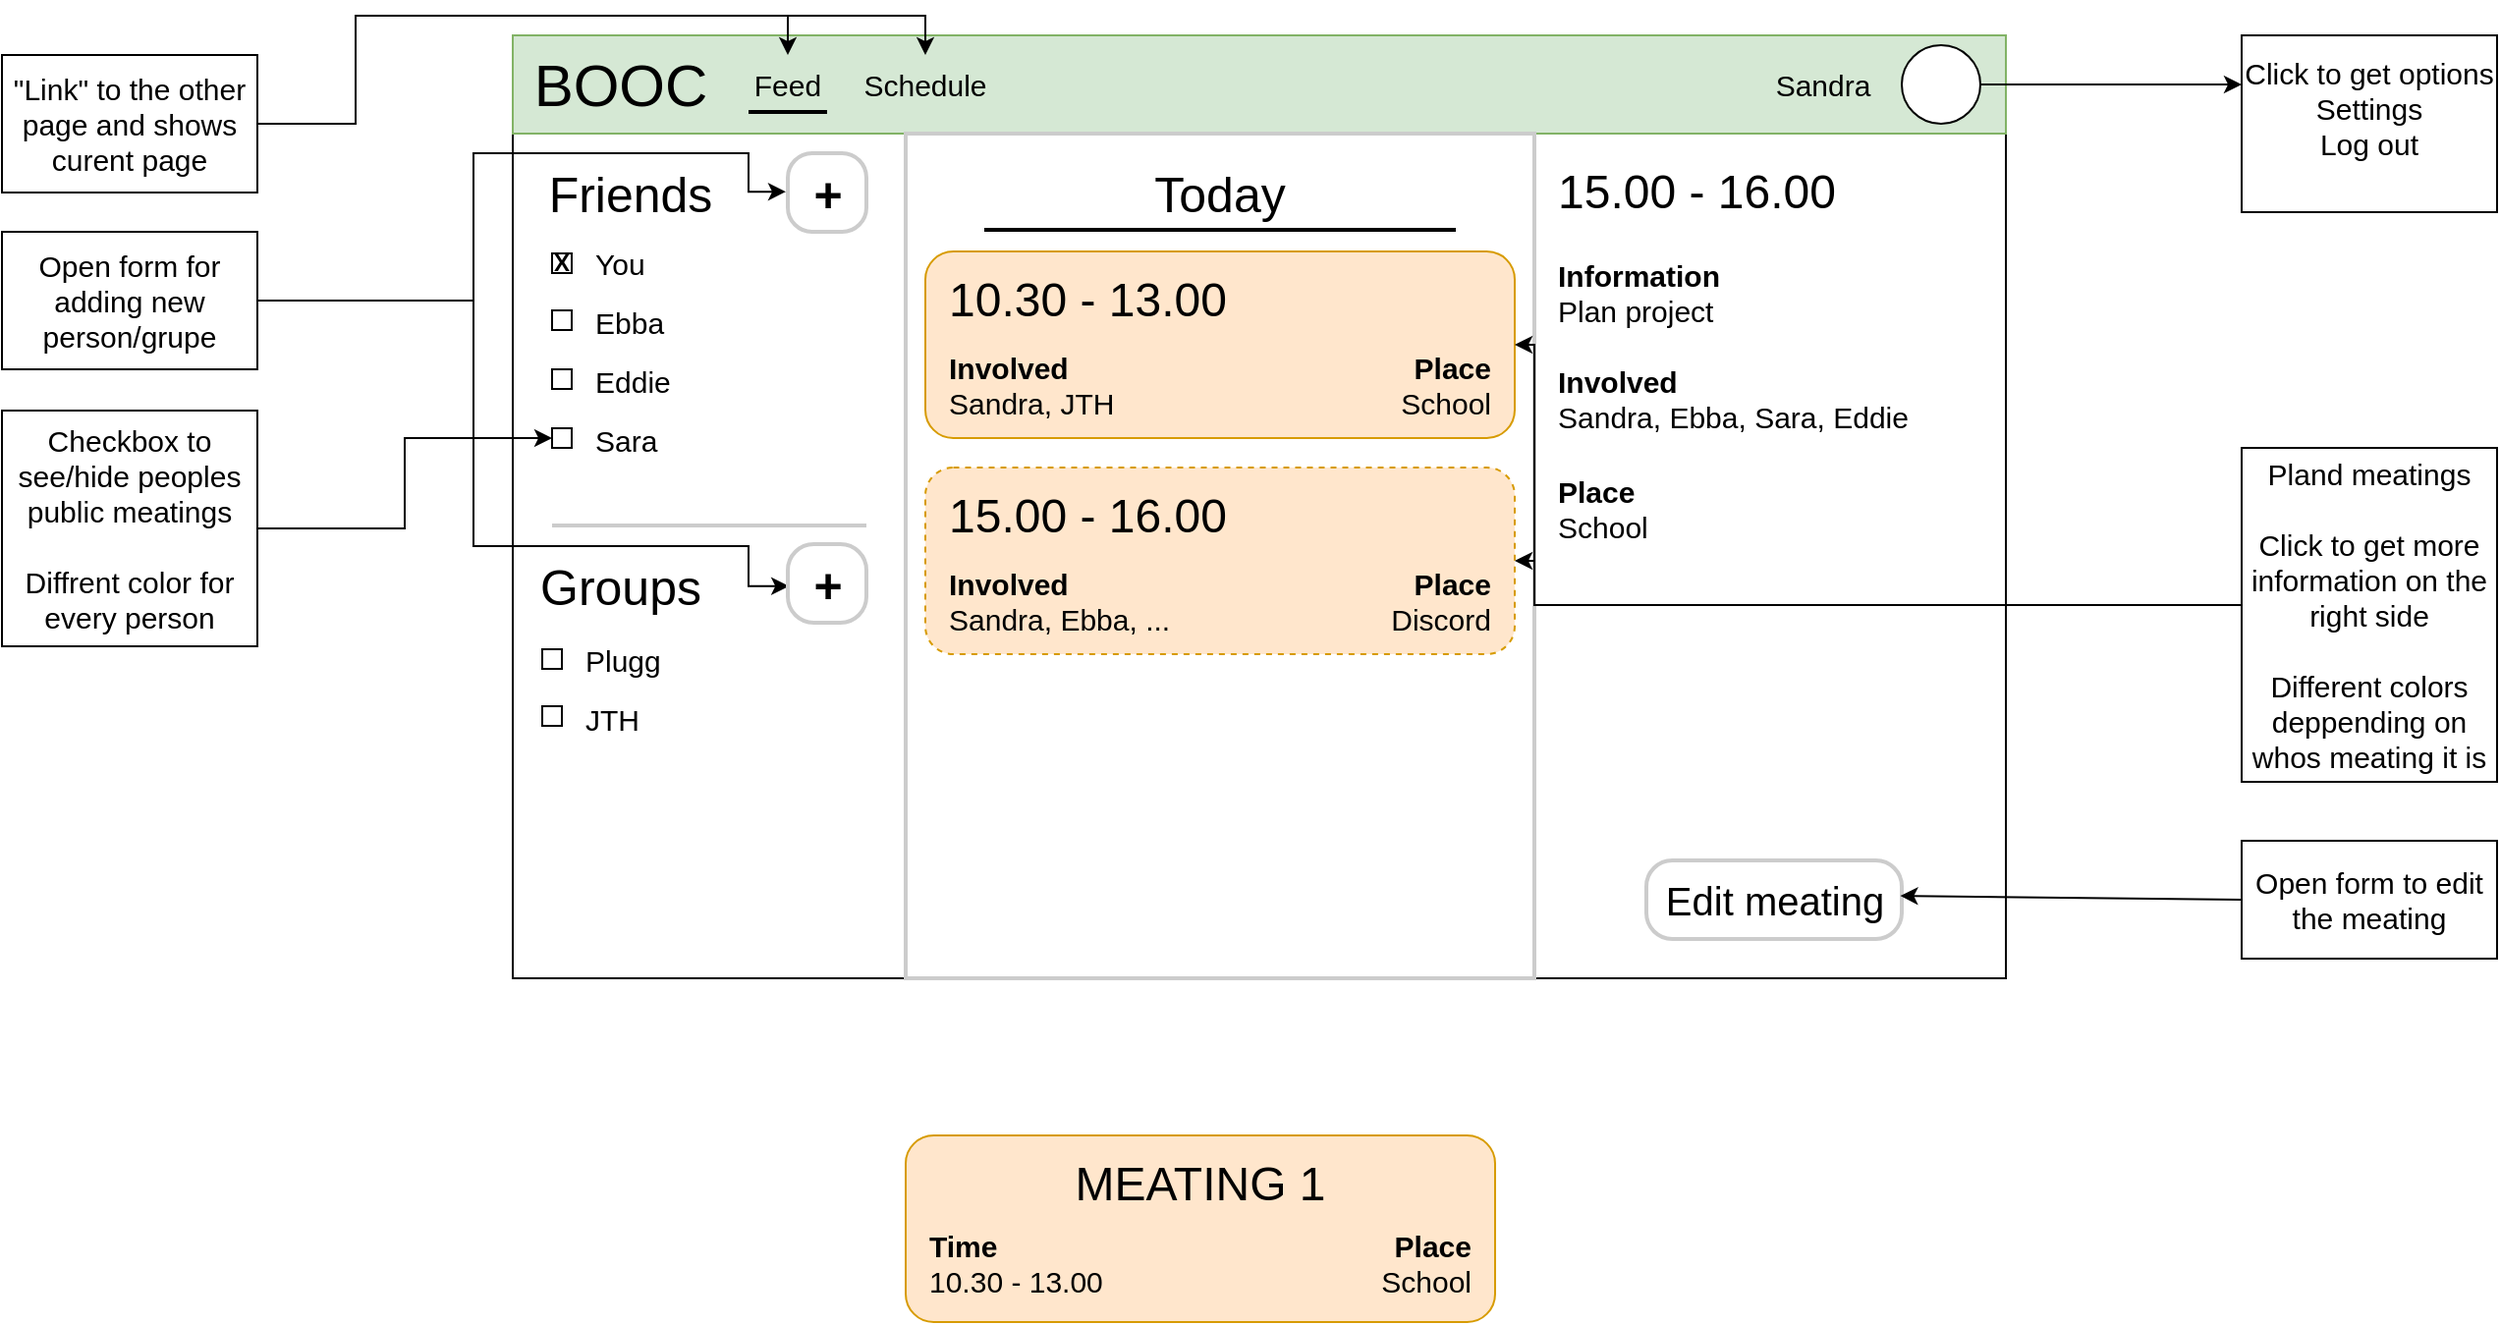 <mxfile version="24.7.11">
  <diagram name="Sida-1" id="1lwbLkgU95ddZzIzIt2_">
    <mxGraphModel dx="1877" dy="570" grid="1" gridSize="10" guides="1" tooltips="1" connect="1" arrows="1" fold="1" page="1" pageScale="1" pageWidth="827" pageHeight="1169" math="0" shadow="0">
      <root>
        <mxCell id="0" />
        <mxCell id="1" parent="0" />
        <mxCell id="y5cyx9ZigZ_AtYa1RCPQ-1" value="" style="rounded=0;whiteSpace=wrap;html=1;fillColor=default;" parent="1" vertex="1">
          <mxGeometry x="80" y="40" width="760" height="480" as="geometry" />
        </mxCell>
        <mxCell id="y5cyx9ZigZ_AtYa1RCPQ-2" value="" style="rounded=0;whiteSpace=wrap;html=1;fillColor=#d5e8d4;strokeColor=#82b366;" parent="1" vertex="1">
          <mxGeometry x="80" y="40" width="760" height="50" as="geometry" />
        </mxCell>
        <mxCell id="y5cyx9ZigZ_AtYa1RCPQ-3" value="&lt;font style=&quot;font-size: 30px;&quot;&gt;BOOC&lt;/font&gt;" style="text;html=1;align=center;verticalAlign=middle;whiteSpace=wrap;rounded=0;fontSize=25;" parent="1" vertex="1">
          <mxGeometry x="80" y="45" width="110" height="40" as="geometry" />
        </mxCell>
        <mxCell id="y5cyx9ZigZ_AtYa1RCPQ-7" value="" style="rounded=0;whiteSpace=wrap;html=1;fillColor=none;strokeColor=#CCCCCC;strokeWidth=2;" parent="1" vertex="1">
          <mxGeometry x="280" y="90" width="320" height="430" as="geometry" />
        </mxCell>
        <mxCell id="y5cyx9ZigZ_AtYa1RCPQ-5" value="" style="rounded=1;whiteSpace=wrap;html=1;fillColor=#ffe6cc;strokeColor=#d79b00;" parent="1" vertex="1">
          <mxGeometry x="280" y="600" width="300" height="95" as="geometry" />
        </mxCell>
        <mxCell id="y5cyx9ZigZ_AtYa1RCPQ-6" value="&lt;span style=&quot;font-size: 25px;&quot;&gt;Today&lt;/span&gt;" style="text;html=1;align=center;verticalAlign=middle;whiteSpace=wrap;rounded=0;strokeColor=none;" parent="1" vertex="1">
          <mxGeometry x="390" y="100" width="100" height="40" as="geometry" />
        </mxCell>
        <mxCell id="y5cyx9ZigZ_AtYa1RCPQ-9" value="" style="endArrow=none;html=1;rounded=0;fontSize=12;strokeWidth=2;" parent="1" edge="1">
          <mxGeometry width="50" height="50" relative="1" as="geometry">
            <mxPoint x="320" y="139" as="sourcePoint" />
            <mxPoint x="560" y="139" as="targetPoint" />
          </mxGeometry>
        </mxCell>
        <mxCell id="y5cyx9ZigZ_AtYa1RCPQ-14" value="&lt;h1&gt;&lt;span style=&quot;font-weight: normal;&quot;&gt;MEATING 1&lt;/span&gt;&lt;/h1&gt;" style="text;html=1;align=center;verticalAlign=middle;whiteSpace=wrap;rounded=0;" parent="1" vertex="1">
          <mxGeometry x="290" y="610" width="280" height="30" as="geometry" />
        </mxCell>
        <mxCell id="y5cyx9ZigZ_AtYa1RCPQ-15" value="&lt;font style=&quot;font-size: 15px;&quot;&gt;&lt;b&gt;Time&lt;/b&gt;&lt;/font&gt;&lt;div style=&quot;&quot;&gt;&lt;font style=&quot;font-size: 15px;&quot;&gt;10.30 - 13.00&lt;/font&gt;&lt;/div&gt;" style="text;html=1;align=left;verticalAlign=middle;whiteSpace=wrap;rounded=0;" parent="1" vertex="1">
          <mxGeometry x="290" y="650" width="100" height="30" as="geometry" />
        </mxCell>
        <mxCell id="y5cyx9ZigZ_AtYa1RCPQ-16" value="&lt;span style=&quot;font-size: 15px;&quot;&gt;&lt;b&gt;Place&lt;/b&gt;&lt;/span&gt;&lt;div&gt;&lt;span style=&quot;font-size: 15px;&quot;&gt;School&lt;/span&gt;&lt;/div&gt;" style="text;html=1;align=right;verticalAlign=middle;whiteSpace=wrap;rounded=0;" parent="1" vertex="1">
          <mxGeometry x="470" y="650" width="100" height="30" as="geometry" />
        </mxCell>
        <mxCell id="a4J921ttAQHJLjddsdcl-39" style="edgeStyle=orthogonalEdgeStyle;rounded=0;orthogonalLoop=1;jettySize=auto;html=1;exitX=1;exitY=0.5;exitDx=0;exitDy=0;" edge="1" parent="1" source="y5cyx9ZigZ_AtYa1RCPQ-20">
          <mxGeometry relative="1" as="geometry">
            <mxPoint x="960" y="65" as="targetPoint" />
          </mxGeometry>
        </mxCell>
        <mxCell id="y5cyx9ZigZ_AtYa1RCPQ-20" value="" style="ellipse;whiteSpace=wrap;html=1;aspect=fixed;" parent="1" vertex="1">
          <mxGeometry x="787" y="45" width="40" height="40" as="geometry" />
        </mxCell>
        <mxCell id="y5cyx9ZigZ_AtYa1RCPQ-21" value="Sandra" style="text;html=1;align=center;verticalAlign=middle;whiteSpace=wrap;rounded=0;fontSize=15;" parent="1" vertex="1">
          <mxGeometry x="717" y="50" width="60" height="30" as="geometry" />
        </mxCell>
        <mxCell id="a4J921ttAQHJLjddsdcl-36" style="edgeStyle=orthogonalEdgeStyle;rounded=0;orthogonalLoop=1;jettySize=auto;html=1;exitX=0.5;exitY=0;exitDx=0;exitDy=0;entryX=1;entryY=0.5;entryDx=0;entryDy=0;startArrow=classic;startFill=1;endArrow=none;endFill=0;" edge="1" parent="1" source="y5cyx9ZigZ_AtYa1RCPQ-22" target="a4J921ttAQHJLjddsdcl-35">
          <mxGeometry relative="1" as="geometry">
            <mxPoint x="20" y="90" as="targetPoint" />
            <Array as="points">
              <mxPoint x="220" y="30" />
              <mxPoint y="30" />
              <mxPoint y="85" />
            </Array>
          </mxGeometry>
        </mxCell>
        <mxCell id="y5cyx9ZigZ_AtYa1RCPQ-22" value="&lt;span&gt;Feed&lt;/span&gt;" style="text;html=1;align=center;verticalAlign=middle;whiteSpace=wrap;rounded=0;fontSize=15;fontStyle=0" parent="1" vertex="1">
          <mxGeometry x="190" y="50" width="60" height="30" as="geometry" />
        </mxCell>
        <mxCell id="a4J921ttAQHJLjddsdcl-34" style="edgeStyle=orthogonalEdgeStyle;rounded=0;orthogonalLoop=1;jettySize=auto;html=1;exitX=0.5;exitY=0;exitDx=0;exitDy=0;entryX=1;entryY=0.5;entryDx=0;entryDy=0;startArrow=classic;startFill=1;endArrow=none;endFill=0;" edge="1" parent="1" source="y5cyx9ZigZ_AtYa1RCPQ-23" target="a4J921ttAQHJLjddsdcl-35">
          <mxGeometry relative="1" as="geometry">
            <mxPoint x="-20" y="110" as="targetPoint" />
            <Array as="points">
              <mxPoint x="290" y="30" />
              <mxPoint y="30" />
              <mxPoint y="85" />
            </Array>
          </mxGeometry>
        </mxCell>
        <mxCell id="y5cyx9ZigZ_AtYa1RCPQ-23" value="Schedule" style="text;html=1;align=center;verticalAlign=middle;whiteSpace=wrap;rounded=0;fontSize=15;" parent="1" vertex="1">
          <mxGeometry x="260" y="50" width="60" height="30" as="geometry" />
        </mxCell>
        <mxCell id="y5cyx9ZigZ_AtYa1RCPQ-24" value="" style="endArrow=none;html=1;rounded=0;strokeWidth=2;" parent="1" edge="1">
          <mxGeometry width="50" height="50" relative="1" as="geometry">
            <mxPoint x="200" y="79" as="sourcePoint" />
            <mxPoint x="240" y="79" as="targetPoint" />
          </mxGeometry>
        </mxCell>
        <mxCell id="y5cyx9ZigZ_AtYa1RCPQ-27" value="" style="endArrow=none;html=1;rounded=0;fontSize=12;strokeWidth=2;fillColor=#f5f5f5;strokeColor=#CCCCCC;" parent="1" edge="1">
          <mxGeometry width="50" height="50" relative="1" as="geometry">
            <mxPoint x="100" y="289.5" as="sourcePoint" />
            <mxPoint x="260" y="289.5" as="targetPoint" />
          </mxGeometry>
        </mxCell>
        <mxCell id="y5cyx9ZigZ_AtYa1RCPQ-50" style="edgeStyle=orthogonalEdgeStyle;rounded=0;orthogonalLoop=1;jettySize=auto;html=1;entryX=-0.025;entryY=0.49;entryDx=0;entryDy=0;entryPerimeter=0;exitX=1;exitY=0.5;exitDx=0;exitDy=0;" parent="1" target="y5cyx9ZigZ_AtYa1RCPQ-48" edge="1" source="y5cyx9ZigZ_AtYa1RCPQ-53">
          <mxGeometry relative="1" as="geometry">
            <mxPoint y="140" as="targetPoint" />
            <mxPoint x="-50" y="100" as="sourcePoint" />
            <Array as="points">
              <mxPoint x="60" y="175" />
              <mxPoint x="60" y="100" />
              <mxPoint x="200" y="100" />
              <mxPoint x="200" y="120" />
            </Array>
          </mxGeometry>
        </mxCell>
        <mxCell id="y5cyx9ZigZ_AtYa1RCPQ-28" value="&lt;span style=&quot;font-size: 25px;&quot;&gt;Friends&lt;/span&gt;" style="text;html=1;align=center;verticalAlign=middle;whiteSpace=wrap;rounded=0;strokeColor=none;" parent="1" vertex="1">
          <mxGeometry x="90" y="100" width="100" height="40" as="geometry" />
        </mxCell>
        <mxCell id="y5cyx9ZigZ_AtYa1RCPQ-29" value="&lt;span style=&quot;font-size: 25px;&quot;&gt;Groups&lt;/span&gt;" style="text;html=1;align=center;verticalAlign=middle;whiteSpace=wrap;rounded=0;strokeColor=none;" parent="1" vertex="1">
          <mxGeometry x="85" y="300" width="100" height="40" as="geometry" />
        </mxCell>
        <mxCell id="y5cyx9ZigZ_AtYa1RCPQ-54" style="edgeStyle=orthogonalEdgeStyle;rounded=0;orthogonalLoop=1;jettySize=auto;html=1;endArrow=none;endFill=0;startArrow=classic;startFill=1;entryX=1;entryY=0.5;entryDx=0;entryDy=0;exitX=0;exitY=0.5;exitDx=0;exitDy=0;" parent="1" source="y5cyx9ZigZ_AtYa1RCPQ-56" target="y5cyx9ZigZ_AtYa1RCPQ-55" edge="1">
          <mxGeometry relative="1" as="geometry">
            <mxPoint x="-50" y="180" as="targetPoint" />
            <Array as="points">
              <mxPoint x="25" y="245" />
              <mxPoint x="25" y="291" />
            </Array>
          </mxGeometry>
        </mxCell>
        <mxCell id="y5cyx9ZigZ_AtYa1RCPQ-31" value="&lt;b&gt;X&lt;/b&gt;" style="rounded=0;whiteSpace=wrap;html=1;" parent="1" vertex="1">
          <mxGeometry x="100" y="151" width="10" height="10" as="geometry" />
        </mxCell>
        <mxCell id="y5cyx9ZigZ_AtYa1RCPQ-34" value="" style="rounded=0;whiteSpace=wrap;html=1;" parent="1" vertex="1">
          <mxGeometry x="100" y="180" width="10" height="10" as="geometry" />
        </mxCell>
        <mxCell id="y5cyx9ZigZ_AtYa1RCPQ-35" value="" style="rounded=0;whiteSpace=wrap;html=1;" parent="1" vertex="1">
          <mxGeometry x="100" y="210" width="10" height="10" as="geometry" />
        </mxCell>
        <mxCell id="y5cyx9ZigZ_AtYa1RCPQ-36" value="&lt;font style=&quot;font-size: 15px;&quot;&gt;You&lt;/font&gt;" style="text;html=1;align=left;verticalAlign=middle;whiteSpace=wrap;rounded=0;" parent="1" vertex="1">
          <mxGeometry x="120" y="141" width="60" height="30" as="geometry" />
        </mxCell>
        <mxCell id="y5cyx9ZigZ_AtYa1RCPQ-37" value="&lt;font style=&quot;font-size: 15px;&quot;&gt;Ebba&lt;/font&gt;" style="text;html=1;align=left;verticalAlign=middle;whiteSpace=wrap;rounded=0;" parent="1" vertex="1">
          <mxGeometry x="120" y="171" width="60" height="30" as="geometry" />
        </mxCell>
        <mxCell id="y5cyx9ZigZ_AtYa1RCPQ-38" value="&lt;font style=&quot;font-size: 15px;&quot;&gt;Eddie&lt;/font&gt;" style="text;html=1;align=left;verticalAlign=middle;whiteSpace=wrap;rounded=0;" parent="1" vertex="1">
          <mxGeometry x="120" y="201" width="60" height="30" as="geometry" />
        </mxCell>
        <mxCell id="y5cyx9ZigZ_AtYa1RCPQ-39" value="" style="rounded=0;whiteSpace=wrap;html=1;" parent="1" vertex="1">
          <mxGeometry x="95" y="352.5" width="10" height="10" as="geometry" />
        </mxCell>
        <mxCell id="y5cyx9ZigZ_AtYa1RCPQ-40" value="" style="rounded=0;whiteSpace=wrap;html=1;" parent="1" vertex="1">
          <mxGeometry x="95" y="381.5" width="10" height="10" as="geometry" />
        </mxCell>
        <mxCell id="y5cyx9ZigZ_AtYa1RCPQ-42" value="&lt;font style=&quot;font-size: 15px;&quot;&gt;Plugg&lt;/font&gt;" style="text;html=1;align=left;verticalAlign=middle;whiteSpace=wrap;rounded=0;" parent="1" vertex="1">
          <mxGeometry x="115" y="342.5" width="60" height="30" as="geometry" />
        </mxCell>
        <mxCell id="y5cyx9ZigZ_AtYa1RCPQ-43" value="&lt;span style=&quot;font-size: 15px;&quot;&gt;JTH&lt;/span&gt;" style="text;html=1;align=left;verticalAlign=middle;whiteSpace=wrap;rounded=0;" parent="1" vertex="1">
          <mxGeometry x="115" y="372.5" width="60" height="30" as="geometry" />
        </mxCell>
        <mxCell id="y5cyx9ZigZ_AtYa1RCPQ-48" value="&lt;font style=&quot;font-size: 25px;&quot;&gt;&lt;b&gt;+&lt;/b&gt;&lt;/font&gt;" style="text;html=1;align=center;verticalAlign=middle;resizable=0;points=[];autosize=1;strokeColor=#CCCCCC;fillColor=none;rounded=1;strokeWidth=2;arcSize=31;" parent="1" vertex="1">
          <mxGeometry x="220" y="100" width="40" height="40" as="geometry" />
        </mxCell>
        <mxCell id="y5cyx9ZigZ_AtYa1RCPQ-52" value="" style="edgeStyle=orthogonalEdgeStyle;rounded=0;orthogonalLoop=1;jettySize=auto;html=1;exitX=0.015;exitY=0.535;exitDx=0;exitDy=0;exitPerimeter=0;startArrow=classic;startFill=1;endArrow=none;endFill=0;entryX=1;entryY=0.5;entryDx=0;entryDy=0;" parent="1" source="y5cyx9ZigZ_AtYa1RCPQ-49" edge="1" target="y5cyx9ZigZ_AtYa1RCPQ-53">
          <mxGeometry relative="1" as="geometry">
            <mxPoint x="-50" y="100" as="targetPoint" />
            <Array as="points">
              <mxPoint x="200" y="320" />
              <mxPoint x="200" y="300" />
              <mxPoint x="60" y="300" />
              <mxPoint x="60" y="175" />
            </Array>
          </mxGeometry>
        </mxCell>
        <mxCell id="y5cyx9ZigZ_AtYa1RCPQ-49" value="&lt;font style=&quot;font-size: 25px;&quot;&gt;&lt;b&gt;+&lt;/b&gt;&lt;/font&gt;" style="text;html=1;align=center;verticalAlign=middle;resizable=0;points=[];autosize=1;strokeColor=#CCCCCC;fillColor=none;rounded=1;arcSize=33;strokeWidth=2;" parent="1" vertex="1">
          <mxGeometry x="220" y="299" width="40" height="40" as="geometry" />
        </mxCell>
        <mxCell id="y5cyx9ZigZ_AtYa1RCPQ-53" value="&lt;font style=&quot;font-size: 15px;&quot;&gt;Open form for adding new person/grupe&lt;/font&gt;" style="rounded=0;whiteSpace=wrap;html=1;align=center;" parent="1" vertex="1">
          <mxGeometry x="-180" y="140" width="130" height="70" as="geometry" />
        </mxCell>
        <mxCell id="y5cyx9ZigZ_AtYa1RCPQ-55" value="&lt;font style=&quot;font-size: 15px;&quot;&gt;Checkbox to see/hide peoples public meatings&lt;/font&gt;&lt;div&gt;&lt;font style=&quot;font-size: 15px;&quot;&gt;&lt;br&gt;&lt;/font&gt;&lt;/div&gt;&lt;div&gt;&lt;span style=&quot;font-size: 15px;&quot;&gt;Diffrent color for every person&lt;/span&gt;&lt;/div&gt;" style="rounded=0;whiteSpace=wrap;html=1;align=center;" parent="1" vertex="1">
          <mxGeometry x="-180" y="231" width="130" height="120" as="geometry" />
        </mxCell>
        <mxCell id="y5cyx9ZigZ_AtYa1RCPQ-56" value="" style="rounded=0;whiteSpace=wrap;html=1;" parent="1" vertex="1">
          <mxGeometry x="100" y="240" width="10" height="10" as="geometry" />
        </mxCell>
        <mxCell id="y5cyx9ZigZ_AtYa1RCPQ-57" value="&lt;font style=&quot;font-size: 15px;&quot;&gt;Sara&lt;/font&gt;" style="text;html=1;align=left;verticalAlign=middle;whiteSpace=wrap;rounded=0;" parent="1" vertex="1">
          <mxGeometry x="120" y="231" width="60" height="30" as="geometry" />
        </mxCell>
        <mxCell id="a4J921ttAQHJLjddsdcl-13" value="" style="group;shadow=0;" vertex="1" connectable="0" parent="1">
          <mxGeometry x="290" y="260" width="300" height="95" as="geometry" />
        </mxCell>
        <mxCell id="a4J921ttAQHJLjddsdcl-9" value="" style="rounded=1;whiteSpace=wrap;html=1;fillColor=#ffe6cc;strokeColor=#d79b00;dashed=1;shadow=0;strokeWidth=1;" vertex="1" parent="a4J921ttAQHJLjddsdcl-13">
          <mxGeometry width="300" height="95" as="geometry" />
        </mxCell>
        <mxCell id="a4J921ttAQHJLjddsdcl-10" value="&lt;h1&gt;&lt;span style=&quot;font-weight: normal;&quot;&gt;15.00 - 16.00&lt;/span&gt;&lt;/h1&gt;" style="text;html=1;align=left;verticalAlign=middle;whiteSpace=wrap;rounded=0;" vertex="1" parent="a4J921ttAQHJLjddsdcl-13">
          <mxGeometry x="10" y="10" width="280" height="30" as="geometry" />
        </mxCell>
        <mxCell id="a4J921ttAQHJLjddsdcl-11" value="&lt;span style=&quot;font-size: 15px;&quot;&gt;&lt;b&gt;Involved&lt;/b&gt;&lt;/span&gt;&lt;div&gt;&lt;span style=&quot;font-size: 15px;&quot;&gt;Sandra, Ebba, ...&lt;/span&gt;&lt;/div&gt;" style="text;html=1;align=left;verticalAlign=middle;whiteSpace=wrap;rounded=0;" vertex="1" parent="a4J921ttAQHJLjddsdcl-13">
          <mxGeometry x="10" y="52.5" width="120" height="30" as="geometry" />
        </mxCell>
        <mxCell id="a4J921ttAQHJLjddsdcl-12" value="&lt;span style=&quot;font-size: 15px;&quot;&gt;&lt;b&gt;Place&lt;/b&gt;&lt;/span&gt;&lt;div&gt;&lt;span style=&quot;font-size: 15px;&quot;&gt;Discord&lt;/span&gt;&lt;/div&gt;" style="text;html=1;align=right;verticalAlign=middle;whiteSpace=wrap;rounded=0;" vertex="1" parent="a4J921ttAQHJLjddsdcl-13">
          <mxGeometry x="190" y="52.5" width="100" height="30" as="geometry" />
        </mxCell>
        <mxCell id="a4J921ttAQHJLjddsdcl-14" value="" style="group" vertex="1" connectable="0" parent="1">
          <mxGeometry x="290" y="150" width="300" height="95" as="geometry" />
        </mxCell>
        <mxCell id="a4J921ttAQHJLjddsdcl-15" value="" style="rounded=1;whiteSpace=wrap;html=1;fillColor=#ffe6cc;strokeColor=#d79b00;" vertex="1" parent="a4J921ttAQHJLjddsdcl-14">
          <mxGeometry width="300" height="95" as="geometry" />
        </mxCell>
        <mxCell id="a4J921ttAQHJLjddsdcl-16" value="&lt;h1&gt;&lt;span style=&quot;font-weight: normal;&quot;&gt;10.30 - 13.00&lt;/span&gt;&lt;/h1&gt;" style="text;html=1;align=left;verticalAlign=middle;whiteSpace=wrap;rounded=0;" vertex="1" parent="a4J921ttAQHJLjddsdcl-14">
          <mxGeometry x="10" y="10" width="280" height="30" as="geometry" />
        </mxCell>
        <mxCell id="a4J921ttAQHJLjddsdcl-17" value="&lt;span style=&quot;font-size: 15px;&quot;&gt;&lt;b&gt;Involved&lt;/b&gt;&lt;/span&gt;&lt;div&gt;&lt;span style=&quot;font-size: 15px;&quot;&gt;Sandra, JTH&lt;/span&gt;&lt;/div&gt;" style="text;html=1;align=left;verticalAlign=middle;whiteSpace=wrap;rounded=0;" vertex="1" parent="a4J921ttAQHJLjddsdcl-14">
          <mxGeometry x="10" y="52.5" width="120" height="30" as="geometry" />
        </mxCell>
        <mxCell id="a4J921ttAQHJLjddsdcl-18" value="&lt;span style=&quot;font-size: 15px;&quot;&gt;&lt;b&gt;Place&lt;/b&gt;&lt;/span&gt;&lt;div&gt;&lt;span style=&quot;font-size: 15px;&quot;&gt;School&lt;/span&gt;&lt;/div&gt;" style="text;html=1;align=right;verticalAlign=middle;whiteSpace=wrap;rounded=0;" vertex="1" parent="a4J921ttAQHJLjddsdcl-14">
          <mxGeometry x="190" y="52.5" width="100" height="30" as="geometry" />
        </mxCell>
        <mxCell id="a4J921ttAQHJLjddsdcl-20" value="&lt;h1&gt;&lt;span style=&quot;font-weight: normal;&quot;&gt;15.00 - 16.00&lt;/span&gt;&lt;/h1&gt;" style="text;html=1;align=left;verticalAlign=middle;whiteSpace=wrap;rounded=0;" vertex="1" parent="1">
          <mxGeometry x="610" y="105" width="210" height="30" as="geometry" />
        </mxCell>
        <mxCell id="a4J921ttAQHJLjddsdcl-21" value="&lt;span style=&quot;font-size: 15px;&quot;&gt;&lt;b&gt;Information&lt;/b&gt;&lt;/span&gt;&lt;div&gt;&lt;span style=&quot;font-size: 15px;&quot;&gt;Plan project&lt;/span&gt;&lt;/div&gt;" style="text;html=1;align=left;verticalAlign=middle;whiteSpace=wrap;rounded=0;" vertex="1" parent="1">
          <mxGeometry x="610" y="141" width="120" height="59" as="geometry" />
        </mxCell>
        <mxCell id="a4J921ttAQHJLjddsdcl-22" value="&lt;span style=&quot;font-size: 15px;&quot;&gt;&lt;b&gt;Involved&lt;/b&gt;&lt;/span&gt;&lt;div&gt;&lt;span style=&quot;font-size: 15px;&quot;&gt;Sandra, Ebba, Sara, Eddie&lt;/span&gt;&lt;/div&gt;" style="text;html=1;align=left;verticalAlign=middle;whiteSpace=wrap;rounded=0;" vertex="1" parent="1">
          <mxGeometry x="610" y="210" width="190" height="30" as="geometry" />
        </mxCell>
        <mxCell id="a4J921ttAQHJLjddsdcl-23" value="&lt;span style=&quot;font-size: 15px;&quot;&gt;&lt;b&gt;Place&lt;/b&gt;&lt;/span&gt;&lt;div&gt;&lt;span style=&quot;font-size: 15px;&quot;&gt;School&lt;/span&gt;&lt;/div&gt;" style="text;html=1;align=left;verticalAlign=middle;whiteSpace=wrap;rounded=0;" vertex="1" parent="1">
          <mxGeometry x="610" y="261" width="100" height="39" as="geometry" />
        </mxCell>
        <mxCell id="a4J921ttAQHJLjddsdcl-24" value="&lt;font size=&quot;1&quot; style=&quot;&quot;&gt;&lt;span style=&quot;font-size: 20px;&quot;&gt;Edit meating&lt;/span&gt;&lt;/font&gt;" style="text;html=1;align=center;verticalAlign=middle;resizable=0;points=[];autosize=1;strokeColor=#CCCCCC;fillColor=none;rounded=1;arcSize=33;strokeWidth=2;" vertex="1" parent="1">
          <mxGeometry x="657" y="460" width="130" height="40" as="geometry" />
        </mxCell>
        <mxCell id="a4J921ttAQHJLjddsdcl-28" value="&lt;span style=&quot;font-size: 15px;&quot;&gt;Pland meatings&lt;/span&gt;&lt;div&gt;&lt;span style=&quot;font-size: 15px;&quot;&gt;&lt;br&gt;&lt;/span&gt;&lt;/div&gt;&lt;div&gt;&lt;span style=&quot;font-size: 15px;&quot;&gt;Click to get more information on the right side&lt;/span&gt;&lt;/div&gt;&lt;div&gt;&lt;span style=&quot;font-size: 15px;&quot;&gt;&lt;br&gt;&lt;/span&gt;&lt;/div&gt;&lt;div&gt;&lt;span style=&quot;font-size: 15px;&quot;&gt;Different colors deppending on whos meating it is&lt;/span&gt;&lt;/div&gt;" style="rounded=0;whiteSpace=wrap;html=1;align=center;" vertex="1" parent="1">
          <mxGeometry x="960" y="250" width="130" height="170" as="geometry" />
        </mxCell>
        <mxCell id="a4J921ttAQHJLjddsdcl-29" value="" style="endArrow=none;html=1;rounded=0;exitX=0.994;exitY=0.45;exitDx=0;exitDy=0;exitPerimeter=0;startArrow=classic;startFill=1;endFill=0;" edge="1" parent="1" source="a4J921ttAQHJLjddsdcl-24">
          <mxGeometry width="50" height="50" relative="1" as="geometry">
            <mxPoint x="890" y="480" as="sourcePoint" />
            <mxPoint x="960" y="480" as="targetPoint" />
          </mxGeometry>
        </mxCell>
        <mxCell id="a4J921ttAQHJLjddsdcl-30" value="&lt;span style=&quot;font-size: 15px;&quot;&gt;Open form to edit the meating&lt;/span&gt;" style="rounded=0;whiteSpace=wrap;html=1;align=center;" vertex="1" parent="1">
          <mxGeometry x="960" y="450" width="130" height="60" as="geometry" />
        </mxCell>
        <mxCell id="a4J921ttAQHJLjddsdcl-35" value="&lt;span style=&quot;font-size: 15px;&quot;&gt;&quot;Link&quot; to the other page and shows curent page&lt;/span&gt;" style="rounded=0;whiteSpace=wrap;html=1;align=center;" vertex="1" parent="1">
          <mxGeometry x="-180" y="50" width="130" height="70" as="geometry" />
        </mxCell>
        <mxCell id="a4J921ttAQHJLjddsdcl-25" style="edgeStyle=orthogonalEdgeStyle;rounded=0;orthogonalLoop=1;jettySize=auto;html=1;exitX=1;exitY=0.5;exitDx=0;exitDy=0;startArrow=classic;startFill=1;endArrow=none;endFill=0;entryX=0;entryY=0.5;entryDx=0;entryDy=0;" edge="1" parent="1" source="a4J921ttAQHJLjddsdcl-15" target="a4J921ttAQHJLjddsdcl-28">
          <mxGeometry relative="1" as="geometry">
            <mxPoint x="960" y="160" as="targetPoint" />
            <Array as="points">
              <mxPoint x="600" y="198" />
              <mxPoint x="600" y="330" />
              <mxPoint x="960" y="330" />
            </Array>
          </mxGeometry>
        </mxCell>
        <mxCell id="a4J921ttAQHJLjddsdcl-26" style="edgeStyle=orthogonalEdgeStyle;rounded=0;orthogonalLoop=1;jettySize=auto;html=1;exitX=1;exitY=0.5;exitDx=0;exitDy=0;startArrow=classic;startFill=1;endArrow=none;endFill=0;entryX=0;entryY=0.5;entryDx=0;entryDy=0;" edge="1" parent="1" source="a4J921ttAQHJLjddsdcl-9" target="a4J921ttAQHJLjddsdcl-28">
          <mxGeometry relative="1" as="geometry">
            <mxPoint x="960" y="160" as="targetPoint" />
            <Array as="points">
              <mxPoint x="600" y="308" />
              <mxPoint x="600" y="330" />
              <mxPoint x="960" y="330" />
            </Array>
          </mxGeometry>
        </mxCell>
        <mxCell id="a4J921ttAQHJLjddsdcl-40" value="&lt;span style=&quot;font-size: 15px;&quot;&gt;Click to get options&lt;/span&gt;&lt;div&gt;&lt;span style=&quot;font-size: 15px;&quot;&gt;Settings&lt;/span&gt;&lt;/div&gt;&lt;div&gt;&lt;span style=&quot;font-size: 15px;&quot;&gt;Log out&lt;/span&gt;&lt;/div&gt;&lt;div&gt;&lt;br&gt;&lt;/div&gt;" style="rounded=0;whiteSpace=wrap;html=1;align=center;" vertex="1" parent="1">
          <mxGeometry x="960" y="40" width="130" height="90" as="geometry" />
        </mxCell>
      </root>
    </mxGraphModel>
  </diagram>
</mxfile>
